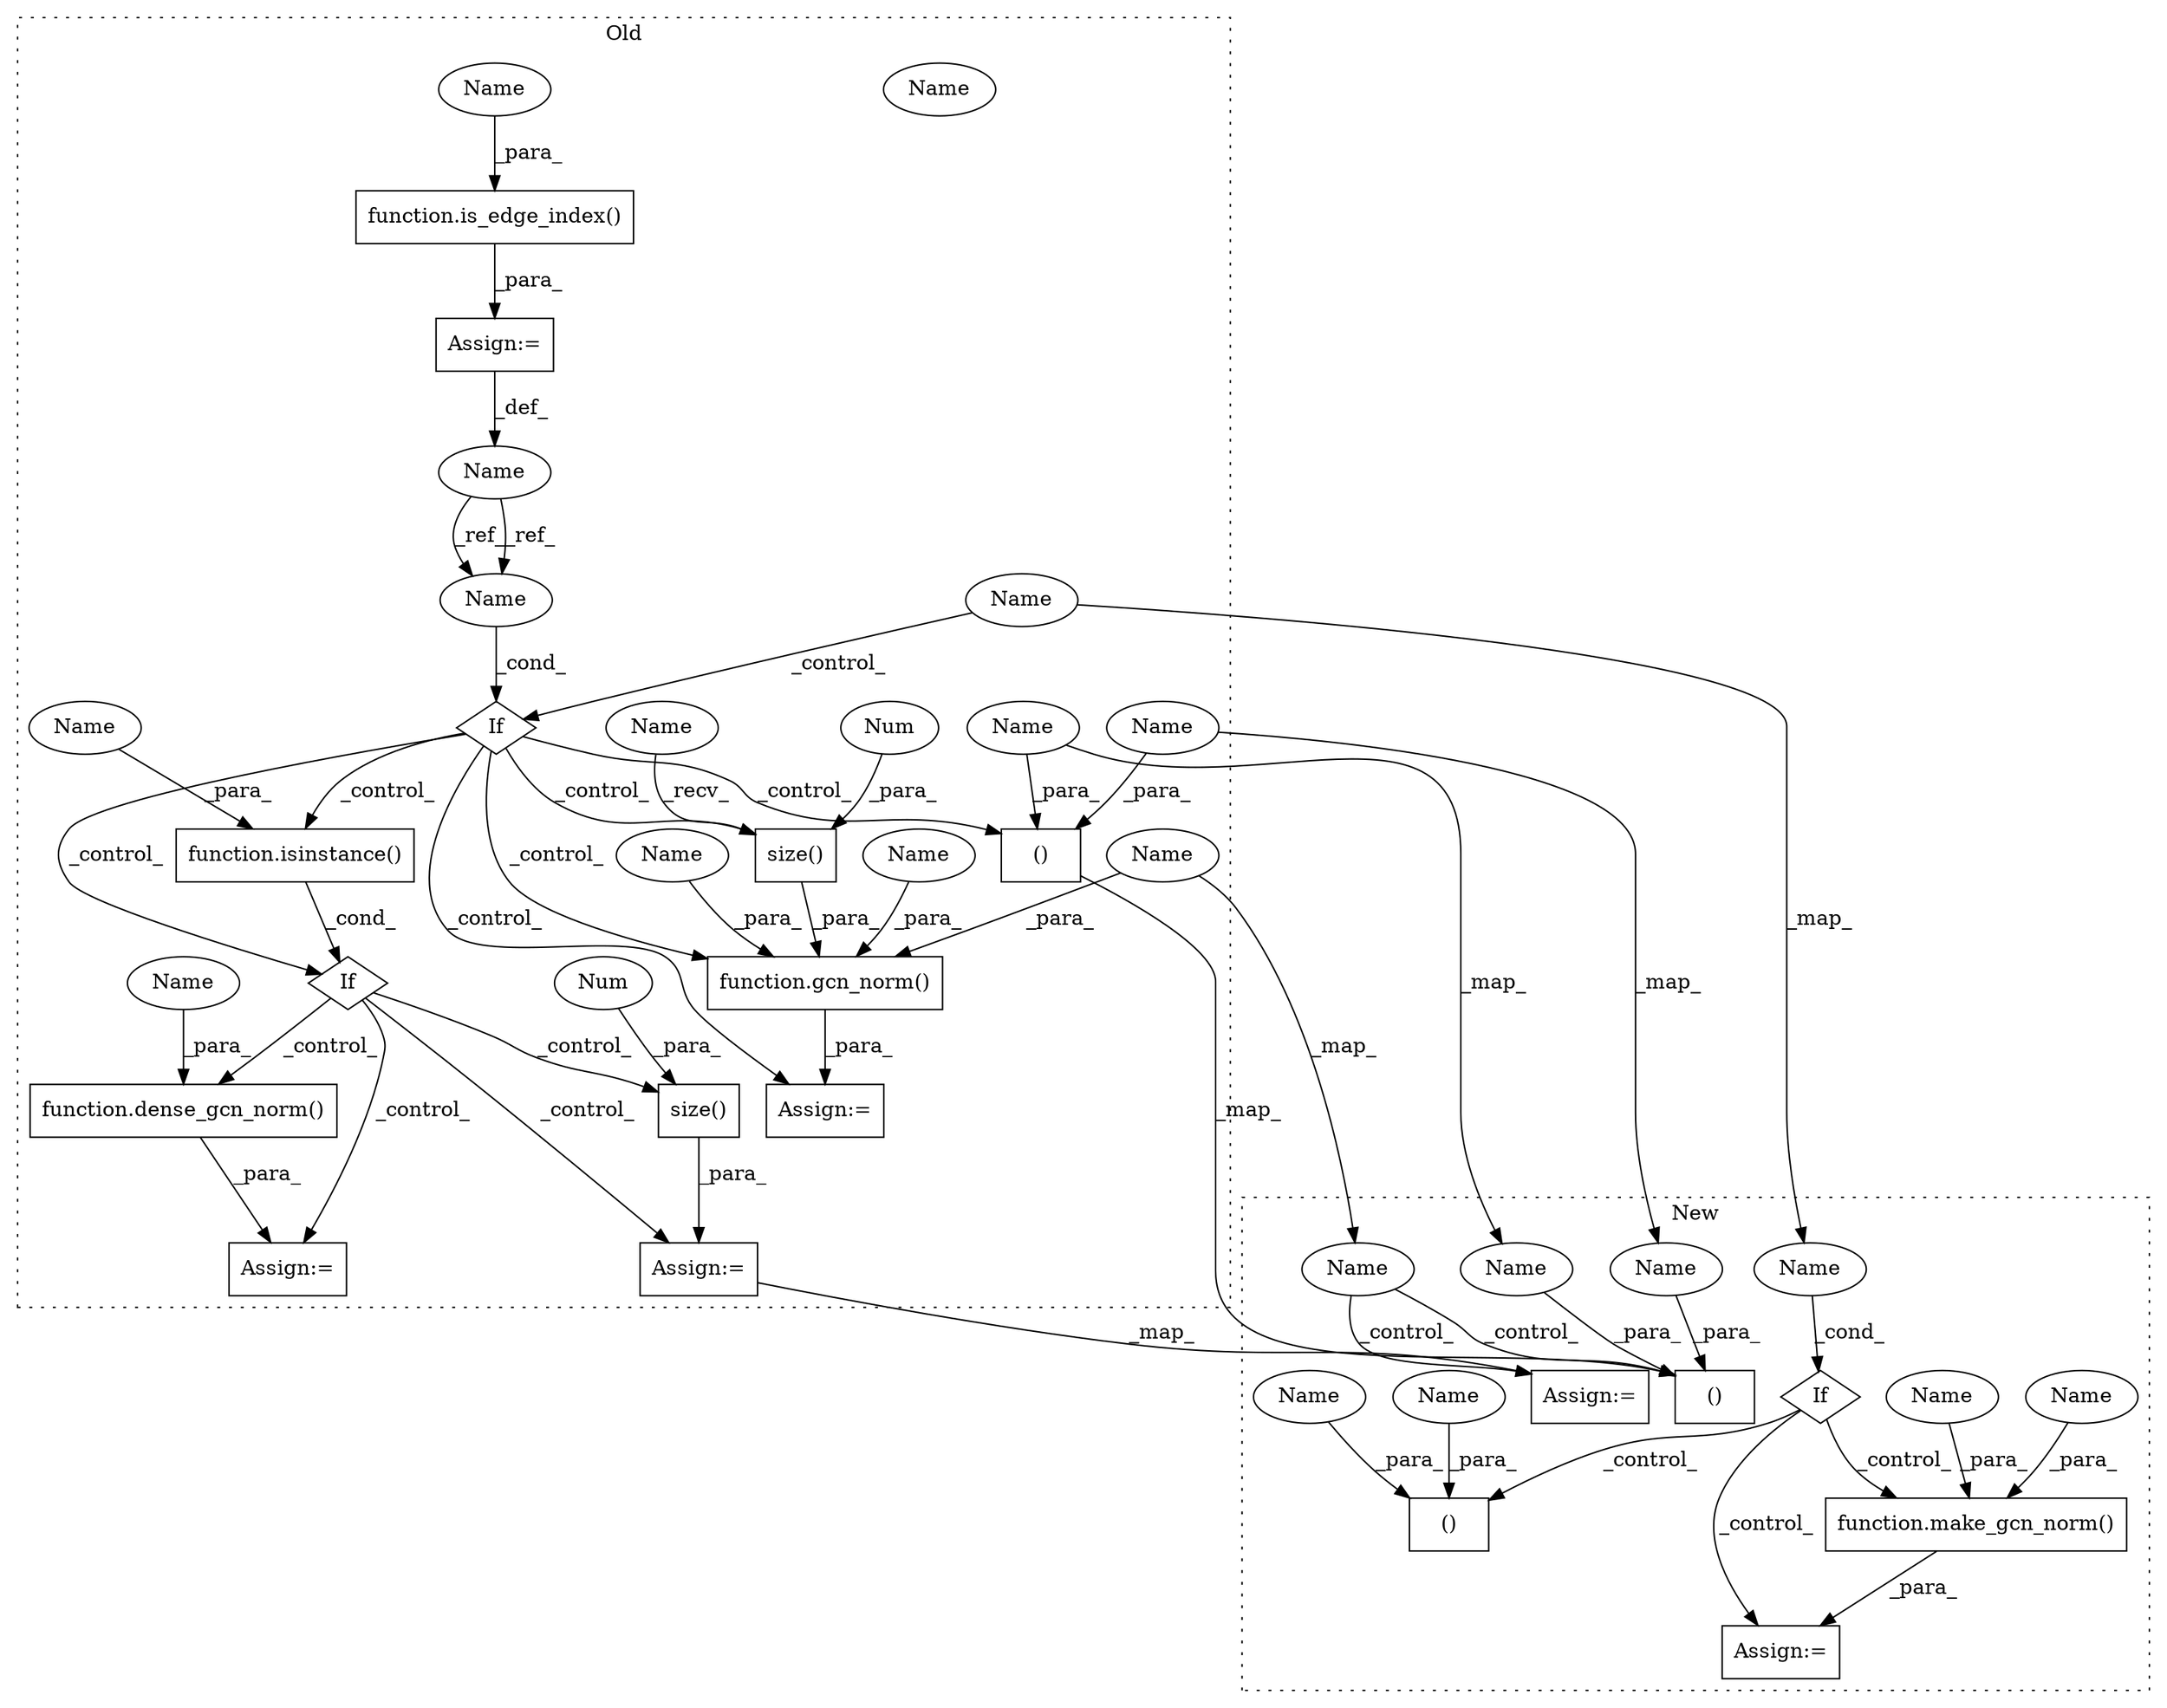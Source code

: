 digraph G {
subgraph cluster0 {
1 [label="size()" a="75" s="2684,2692" l="7,1" shape="box"];
3 [label="Name" a="87" s="2269" l="12" shape="ellipse"];
4 [label="size()" a="75" s="2410,2418" l="7,1" shape="box"];
5 [label="Num" a="76" s="2417" l="1" shape="ellipse"];
6 [label="Num" a="76" s="2691" l="1" shape="ellipse"];
7 [label="function.gcn_norm()" a="75" s="2325,2498" l="9,67" shape="box"];
8 [label="Name" a="87" s="2185" l="12" shape="ellipse"];
9 [label="function.is_edge_index()" a="75" s="2200,2224" l="14,1" shape="box"];
10 [label="function.dense_gcn_norm()" a="75" s="2909,2934" l="15,81" shape="box"];
11 [label="Assign:=" a="68" s="2197" l="3" shape="box"];
12 [label="Assign:=" a="68" s="2906" l="3" shape="box"];
15 [label="Assign:=" a="68" s="2309" l="16" shape="box"];
16 [label="If" a="96" s="2266,2281" l="3,18" shape="diamond"];
18 [label="()" a="54" s="2309" l="13" shape="box"];
20 [label="If" a="96" s="2583,2619" l="0,18" shape="diamond"];
21 [label="function.isinstance()" a="75" s="2583,2618" l="11,1" shape="box"];
23 [label="Name" a="87" s="2238" l="14" shape="ellipse"];
25 [label="Name" a="87" s="2479" l="19" shape="ellipse"];
27 [label="Assign:=" a="68" s="2647" l="3" shape="box"];
31 [label="Name" a="87" s="2410" l="1" shape="ellipse"];
32 [label="Name" a="87" s="2311" l="11" shape="ellipse"];
33 [label="Name" a="87" s="2346" l="11" shape="ellipse"];
34 [label="Name" a="87" s="2214" l="10" shape="ellipse"];
35 [label="Name" a="87" s="2334" l="10" shape="ellipse"];
36 [label="Name" a="87" s="2594" l="10" shape="ellipse"];
37 [label="Name" a="87" s="2924" l="10" shape="ellipse"];
38 [label="Name" a="87" s="2299" l="10" shape="ellipse"];
39 [label="Name" a="87" s="2269" l="12" shape="ellipse"];
label = "Old";
style="dotted";
}
subgraph cluster1 {
2 [label="function.make_gcn_norm()" a="75" s="2308,2345" l="14,1" shape="box"];
13 [label="()" a="54" s="2292" l="13" shape="box"];
14 [label="Assign:=" a="68" s="2292" l="16" shape="box"];
17 [label="If" a="96" s="2251,2268" l="3,14" shape="diamond"];
19 [label="()" a="54" s="2110" l="13" shape="box"];
22 [label="Name" a="87" s="2254" l="14" shape="ellipse"];
24 [label="Name" a="87" s="2067" l="19" shape="ellipse"];
26 [label="Assign:=" a="68" s="2110" l="16" shape="box"];
28 [label="Name" a="87" s="2112" l="11" shape="ellipse"];
29 [label="Name" a="87" s="2334" l="11" shape="ellipse"];
30 [label="Name" a="87" s="2294" l="11" shape="ellipse"];
40 [label="Name" a="87" s="2100" l="10" shape="ellipse"];
41 [label="Name" a="87" s="2322" l="10" shape="ellipse"];
42 [label="Name" a="87" s="2282" l="10" shape="ellipse"];
label = "New";
style="dotted";
}
1 -> 27 [label="_para_"];
2 -> 14 [label="_para_"];
4 -> 7 [label="_para_"];
5 -> 4 [label="_para_"];
6 -> 1 [label="_para_"];
7 -> 15 [label="_para_"];
8 -> 39 [label="_ref_"];
8 -> 39 [label="_ref_"];
9 -> 11 [label="_para_"];
10 -> 12 [label="_para_"];
11 -> 8 [label="_def_"];
16 -> 20 [label="_control_"];
16 -> 4 [label="_control_"];
16 -> 15 [label="_control_"];
16 -> 18 [label="_control_"];
16 -> 7 [label="_control_"];
16 -> 21 [label="_control_"];
17 -> 14 [label="_control_"];
17 -> 13 [label="_control_"];
17 -> 2 [label="_control_"];
18 -> 19 [label="_map_"];
20 -> 1 [label="_control_"];
20 -> 10 [label="_control_"];
20 -> 12 [label="_control_"];
20 -> 27 [label="_control_"];
21 -> 20 [label="_cond_"];
22 -> 17 [label="_cond_"];
23 -> 22 [label="_map_"];
23 -> 16 [label="_control_"];
24 -> 26 [label="_control_"];
24 -> 19 [label="_control_"];
25 -> 24 [label="_map_"];
25 -> 7 [label="_para_"];
27 -> 26 [label="_map_"];
28 -> 19 [label="_para_"];
29 -> 2 [label="_para_"];
30 -> 13 [label="_para_"];
31 -> 4 [label="_recv_"];
32 -> 28 [label="_map_"];
32 -> 18 [label="_para_"];
33 -> 7 [label="_para_"];
34 -> 9 [label="_para_"];
35 -> 7 [label="_para_"];
36 -> 21 [label="_para_"];
37 -> 10 [label="_para_"];
38 -> 40 [label="_map_"];
38 -> 18 [label="_para_"];
39 -> 16 [label="_cond_"];
40 -> 19 [label="_para_"];
41 -> 2 [label="_para_"];
42 -> 13 [label="_para_"];
}